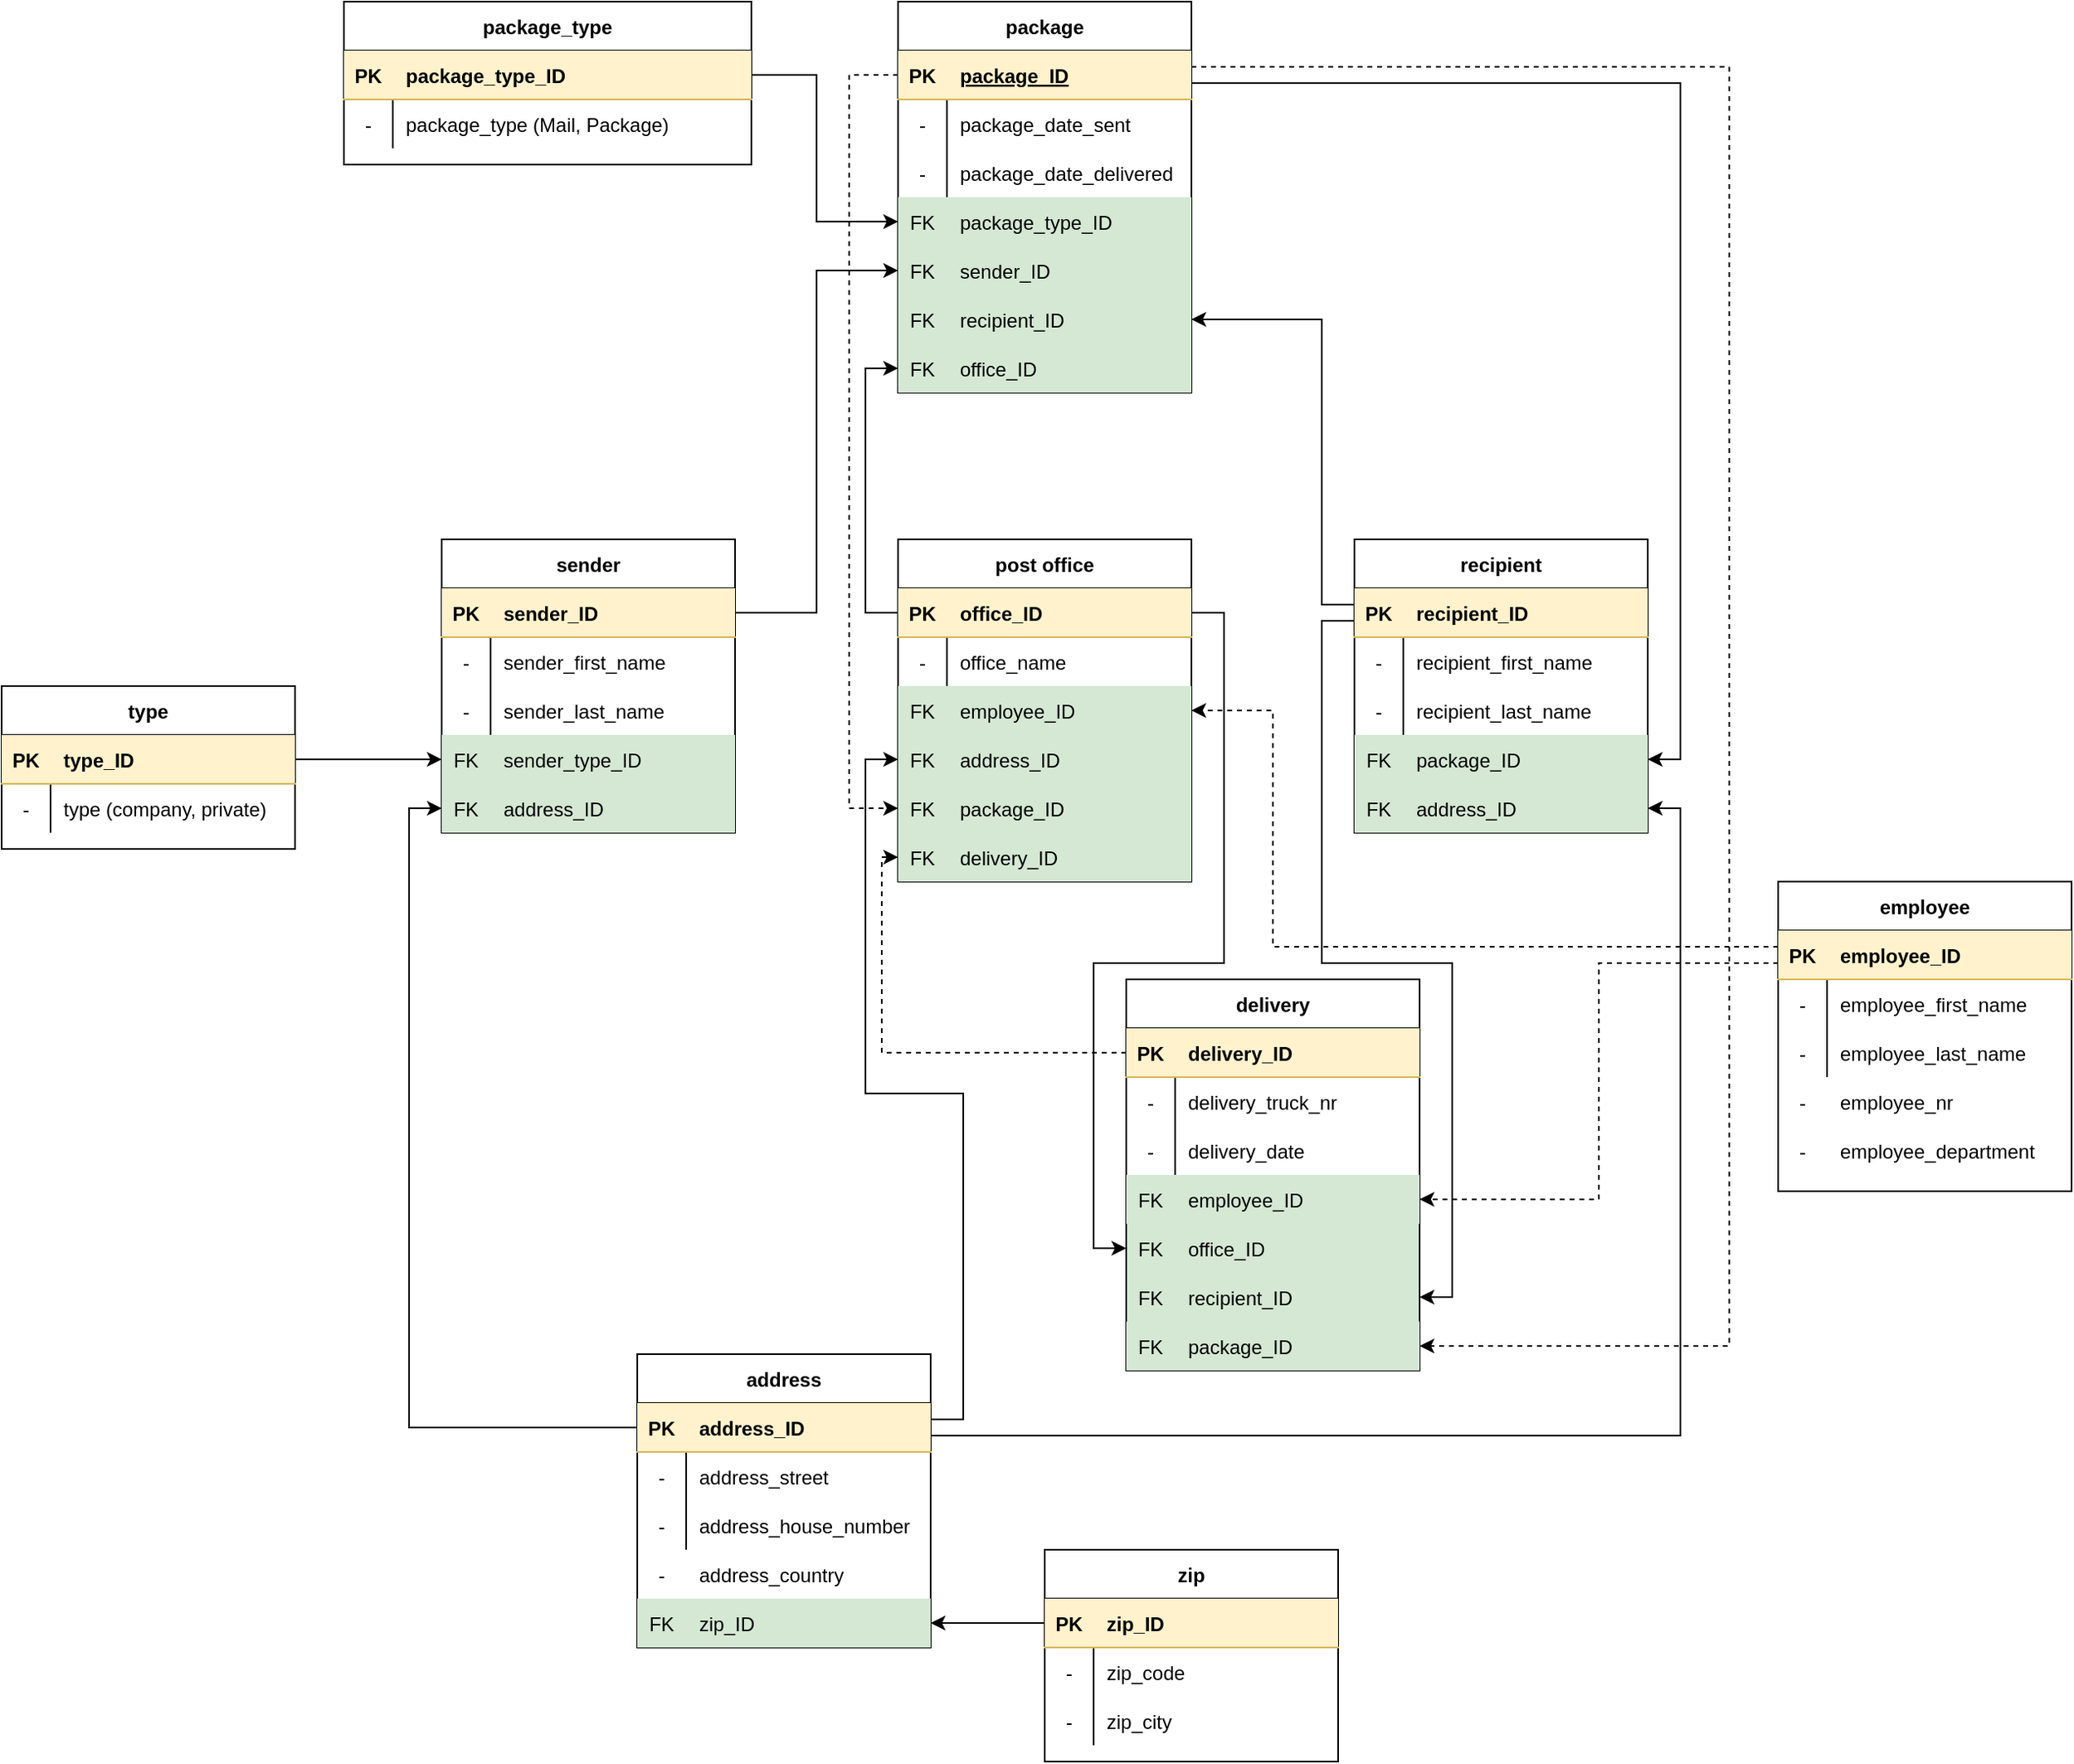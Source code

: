 <mxfile version="13.6.2" type="device"><diagram id="D8E9tbYIxHqklSmBtWdz" name="Page-1"><mxGraphModel dx="2210" dy="1602" grid="1" gridSize="10" guides="1" tooltips="1" connect="1" arrows="1" fold="1" page="0" pageScale="1" pageWidth="827" pageHeight="1169" math="0" shadow="0"><root><mxCell id="0"/><mxCell id="1" parent="0"/><mxCell id="un3aGeMIt9T4CEdNiVGv-1" value="sender" style="shape=table;startSize=30;container=1;collapsible=1;childLayout=tableLayout;fixedRows=1;rowLines=0;fontStyle=1;align=center;resizeLast=1;shadow=0;sketch=0;" parent="1" vertex="1"><mxGeometry x="80" y="160" width="180" height="180" as="geometry"/></mxCell><mxCell id="un3aGeMIt9T4CEdNiVGv-2" value="" style="shape=partialRectangle;collapsible=0;dropTarget=0;pointerEvents=0;fillColor=#fff2cc;top=0;left=0;bottom=1;right=0;points=[[0,0.5],[1,0.5]];portConstraint=eastwest;shadow=0;sketch=0;strokeColor=#d6b656;" parent="un3aGeMIt9T4CEdNiVGv-1" vertex="1"><mxGeometry y="30" width="180" height="30" as="geometry"/></mxCell><mxCell id="un3aGeMIt9T4CEdNiVGv-3" value="PK" style="shape=partialRectangle;connectable=0;fillColor=none;top=0;left=0;bottom=0;right=0;fontStyle=1;overflow=hidden;shadow=0;sketch=0;" parent="un3aGeMIt9T4CEdNiVGv-2" vertex="1"><mxGeometry width="30" height="30" as="geometry"/></mxCell><mxCell id="un3aGeMIt9T4CEdNiVGv-4" value="sender_ID" style="shape=partialRectangle;connectable=0;fillColor=none;top=0;left=0;bottom=0;right=0;align=left;spacingLeft=6;fontStyle=1;overflow=hidden;shadow=0;sketch=0;" parent="un3aGeMIt9T4CEdNiVGv-2" vertex="1"><mxGeometry x="30" width="150" height="30" as="geometry"/></mxCell><mxCell id="un3aGeMIt9T4CEdNiVGv-5" value="" style="shape=partialRectangle;collapsible=0;dropTarget=0;pointerEvents=0;fillColor=none;top=0;left=0;bottom=0;right=0;points=[[0,0.5],[1,0.5]];portConstraint=eastwest;shadow=0;sketch=0;" parent="un3aGeMIt9T4CEdNiVGv-1" vertex="1"><mxGeometry y="60" width="180" height="30" as="geometry"/></mxCell><mxCell id="un3aGeMIt9T4CEdNiVGv-6" value="-" style="shape=partialRectangle;connectable=0;fillColor=none;top=0;left=0;bottom=0;right=0;editable=1;overflow=hidden;shadow=0;sketch=0;" parent="un3aGeMIt9T4CEdNiVGv-5" vertex="1"><mxGeometry width="30" height="30" as="geometry"/></mxCell><mxCell id="un3aGeMIt9T4CEdNiVGv-7" value="sender_first_name" style="shape=partialRectangle;connectable=0;fillColor=none;top=0;left=0;bottom=0;right=0;align=left;spacingLeft=6;overflow=hidden;shadow=0;sketch=0;" parent="un3aGeMIt9T4CEdNiVGv-5" vertex="1"><mxGeometry x="30" width="150" height="30" as="geometry"/></mxCell><mxCell id="un3aGeMIt9T4CEdNiVGv-8" value="" style="shape=partialRectangle;collapsible=0;dropTarget=0;pointerEvents=0;fillColor=none;top=0;left=0;bottom=0;right=0;points=[[0,0.5],[1,0.5]];portConstraint=eastwest;shadow=0;sketch=0;" parent="un3aGeMIt9T4CEdNiVGv-1" vertex="1"><mxGeometry y="90" width="180" height="30" as="geometry"/></mxCell><mxCell id="un3aGeMIt9T4CEdNiVGv-9" value="-" style="shape=partialRectangle;connectable=0;fillColor=none;top=0;left=0;bottom=0;right=0;editable=1;overflow=hidden;shadow=0;sketch=0;" parent="un3aGeMIt9T4CEdNiVGv-8" vertex="1"><mxGeometry width="30" height="30" as="geometry"/></mxCell><mxCell id="un3aGeMIt9T4CEdNiVGv-10" value="sender_last_name" style="shape=partialRectangle;connectable=0;fillColor=none;top=0;left=0;bottom=0;right=0;align=left;spacingLeft=6;overflow=hidden;shadow=0;sketch=0;" parent="un3aGeMIt9T4CEdNiVGv-8" vertex="1"><mxGeometry x="30" width="150" height="30" as="geometry"/></mxCell><mxCell id="un3aGeMIt9T4CEdNiVGv-11" value="" style="shape=partialRectangle;collapsible=0;dropTarget=0;pointerEvents=0;fillColor=#d5e8d4;top=0;left=0;bottom=0;right=0;points=[[0,0.5],[1,0.5]];portConstraint=eastwest;shadow=0;sketch=0;strokeColor=#82b366;" parent="un3aGeMIt9T4CEdNiVGv-1" vertex="1"><mxGeometry y="120" width="180" height="30" as="geometry"/></mxCell><mxCell id="un3aGeMIt9T4CEdNiVGv-12" value="FK" style="shape=partialRectangle;connectable=0;fillColor=none;top=0;left=0;bottom=0;right=0;editable=1;overflow=hidden;shadow=0;sketch=0;" parent="un3aGeMIt9T4CEdNiVGv-11" vertex="1"><mxGeometry width="30" height="30" as="geometry"/></mxCell><mxCell id="un3aGeMIt9T4CEdNiVGv-13" value="sender_type_ID" style="shape=partialRectangle;connectable=0;fillColor=none;top=0;left=0;bottom=0;right=0;align=left;spacingLeft=6;overflow=hidden;shadow=0;sketch=0;" parent="un3aGeMIt9T4CEdNiVGv-11" vertex="1"><mxGeometry x="30" width="150" height="30" as="geometry"/></mxCell><mxCell id="un3aGeMIt9T4CEdNiVGv-14" value="" style="shape=partialRectangle;collapsible=0;dropTarget=0;pointerEvents=0;fillColor=#d5e8d4;top=0;left=0;bottom=0;right=0;points=[[0,0.5],[1,0.5]];portConstraint=eastwest;shadow=0;sketch=0;strokeColor=#82b366;" parent="1" vertex="1"><mxGeometry x="80" y="310" width="180" height="30" as="geometry"/></mxCell><mxCell id="un3aGeMIt9T4CEdNiVGv-15" value="FK" style="shape=partialRectangle;connectable=0;fillColor=none;top=0;left=0;bottom=0;right=0;editable=1;overflow=hidden;shadow=0;sketch=0;" parent="un3aGeMIt9T4CEdNiVGv-14" vertex="1"><mxGeometry width="30" height="30" as="geometry"/></mxCell><mxCell id="un3aGeMIt9T4CEdNiVGv-16" value="address_ID" style="shape=partialRectangle;connectable=0;fillColor=none;top=0;left=0;bottom=0;right=0;align=left;spacingLeft=6;overflow=hidden;shadow=0;sketch=0;" parent="un3aGeMIt9T4CEdNiVGv-14" vertex="1"><mxGeometry x="30" width="150" height="30" as="geometry"/></mxCell><mxCell id="un3aGeMIt9T4CEdNiVGv-46" value="" style="shape=partialRectangle;collapsible=0;dropTarget=0;pointerEvents=0;fillColor=none;top=0;left=0;bottom=0;right=0;points=[[0,0.5],[1,0.5]];portConstraint=eastwest;" parent="1" vertex="1"><mxGeometry x="200" y="780" width="180" height="30" as="geometry"/></mxCell><mxCell id="un3aGeMIt9T4CEdNiVGv-47" value="-" style="shape=partialRectangle;connectable=0;fillColor=none;top=0;left=0;bottom=0;right=0;editable=1;overflow=hidden;" parent="un3aGeMIt9T4CEdNiVGv-46" vertex="1"><mxGeometry width="30" height="30" as="geometry"/></mxCell><mxCell id="un3aGeMIt9T4CEdNiVGv-48" value="address_country" style="shape=partialRectangle;connectable=0;fillColor=none;top=0;left=0;bottom=0;right=0;align=left;spacingLeft=6;overflow=hidden;" parent="un3aGeMIt9T4CEdNiVGv-46" vertex="1"><mxGeometry x="30" width="150" height="30" as="geometry"/></mxCell><mxCell id="afrMxlN3lQyawGKXR3lH-1" value="post office" style="shape=table;startSize=30;container=1;collapsible=1;childLayout=tableLayout;fixedRows=1;rowLines=0;fontStyle=1;align=center;resizeLast=1;" parent="1" vertex="1"><mxGeometry x="360" y="160" width="180" height="210" as="geometry"/></mxCell><mxCell id="afrMxlN3lQyawGKXR3lH-2" value="" style="shape=partialRectangle;collapsible=0;dropTarget=0;pointerEvents=0;fillColor=#fff2cc;top=0;left=0;bottom=1;right=0;points=[[0,0.5],[1,0.5]];portConstraint=eastwest;strokeColor=#d6b656;" parent="afrMxlN3lQyawGKXR3lH-1" vertex="1"><mxGeometry y="30" width="180" height="30" as="geometry"/></mxCell><mxCell id="afrMxlN3lQyawGKXR3lH-3" value="PK" style="shape=partialRectangle;connectable=0;fillColor=none;top=0;left=0;bottom=0;right=0;fontStyle=1;overflow=hidden;" parent="afrMxlN3lQyawGKXR3lH-2" vertex="1"><mxGeometry width="30" height="30" as="geometry"/></mxCell><mxCell id="afrMxlN3lQyawGKXR3lH-4" value="office_ID" style="shape=partialRectangle;connectable=0;fillColor=none;top=0;left=0;bottom=0;right=0;align=left;spacingLeft=6;fontStyle=1;overflow=hidden;" parent="afrMxlN3lQyawGKXR3lH-2" vertex="1"><mxGeometry x="30" width="150" height="30" as="geometry"/></mxCell><mxCell id="afrMxlN3lQyawGKXR3lH-5" value="" style="shape=partialRectangle;collapsible=0;dropTarget=0;pointerEvents=0;fillColor=none;top=0;left=0;bottom=0;right=0;points=[[0,0.5],[1,0.5]];portConstraint=eastwest;" parent="afrMxlN3lQyawGKXR3lH-1" vertex="1"><mxGeometry y="60" width="180" height="30" as="geometry"/></mxCell><mxCell id="afrMxlN3lQyawGKXR3lH-6" value="-" style="shape=partialRectangle;connectable=0;fillColor=none;top=0;left=0;bottom=0;right=0;editable=1;overflow=hidden;" parent="afrMxlN3lQyawGKXR3lH-5" vertex="1"><mxGeometry width="30" height="30" as="geometry"/></mxCell><mxCell id="afrMxlN3lQyawGKXR3lH-7" value="office_name" style="shape=partialRectangle;connectable=0;fillColor=none;top=0;left=0;bottom=0;right=0;align=left;spacingLeft=6;overflow=hidden;" parent="afrMxlN3lQyawGKXR3lH-5" vertex="1"><mxGeometry x="30" width="150" height="30" as="geometry"/></mxCell><mxCell id="afrMxlN3lQyawGKXR3lH-8" value="" style="shape=partialRectangle;collapsible=0;dropTarget=0;pointerEvents=0;fillColor=#d5e8d4;top=0;left=0;bottom=0;right=0;points=[[0,0.5],[1,0.5]];portConstraint=eastwest;strokeColor=#82b366;" parent="afrMxlN3lQyawGKXR3lH-1" vertex="1"><mxGeometry y="90" width="180" height="30" as="geometry"/></mxCell><mxCell id="afrMxlN3lQyawGKXR3lH-9" value="FK" style="shape=partialRectangle;connectable=0;fillColor=none;top=0;left=0;bottom=0;right=0;editable=1;overflow=hidden;" parent="afrMxlN3lQyawGKXR3lH-8" vertex="1"><mxGeometry width="30" height="30" as="geometry"/></mxCell><mxCell id="afrMxlN3lQyawGKXR3lH-10" value="employee_ID" style="shape=partialRectangle;connectable=0;fillColor=none;top=0;left=0;bottom=0;right=0;align=left;spacingLeft=6;overflow=hidden;" parent="afrMxlN3lQyawGKXR3lH-8" vertex="1"><mxGeometry x="30" width="150" height="30" as="geometry"/></mxCell><mxCell id="afrMxlN3lQyawGKXR3lH-11" value="" style="shape=partialRectangle;collapsible=0;dropTarget=0;pointerEvents=0;fillColor=#d5e8d4;top=0;left=0;bottom=0;right=0;points=[[0,0.5],[1,0.5]];portConstraint=eastwest;strokeColor=#82b366;" parent="afrMxlN3lQyawGKXR3lH-1" vertex="1"><mxGeometry y="120" width="180" height="30" as="geometry"/></mxCell><mxCell id="afrMxlN3lQyawGKXR3lH-12" value="FK" style="shape=partialRectangle;connectable=0;fillColor=none;top=0;left=0;bottom=0;right=0;editable=1;overflow=hidden;" parent="afrMxlN3lQyawGKXR3lH-11" vertex="1"><mxGeometry width="30" height="30" as="geometry"/></mxCell><mxCell id="afrMxlN3lQyawGKXR3lH-13" value="address_ID" style="shape=partialRectangle;connectable=0;fillColor=none;top=0;left=0;bottom=0;right=0;align=left;spacingLeft=6;overflow=hidden;" parent="afrMxlN3lQyawGKXR3lH-11" vertex="1"><mxGeometry x="30" width="150" height="30" as="geometry"/></mxCell><mxCell id="un3aGeMIt9T4CEdNiVGv-17" value="recipient" style="shape=table;startSize=30;container=1;collapsible=1;childLayout=tableLayout;fixedRows=1;rowLines=0;fontStyle=1;align=center;resizeLast=1;rounded=0;sketch=0;" parent="1" vertex="1"><mxGeometry x="640" y="160" width="180" height="180" as="geometry"/></mxCell><mxCell id="un3aGeMIt9T4CEdNiVGv-18" value="" style="shape=partialRectangle;collapsible=0;dropTarget=0;pointerEvents=0;fillColor=#fff2cc;top=0;left=0;bottom=1;right=0;points=[[0,0.5],[1,0.5]];portConstraint=eastwest;strokeColor=#d6b656;" parent="un3aGeMIt9T4CEdNiVGv-17" vertex="1"><mxGeometry y="30" width="180" height="30" as="geometry"/></mxCell><mxCell id="un3aGeMIt9T4CEdNiVGv-19" value="PK" style="shape=partialRectangle;connectable=0;fillColor=none;top=0;left=0;bottom=0;right=0;fontStyle=1;overflow=hidden;" parent="un3aGeMIt9T4CEdNiVGv-18" vertex="1"><mxGeometry width="30" height="30" as="geometry"/></mxCell><mxCell id="un3aGeMIt9T4CEdNiVGv-20" value="recipient_ID" style="shape=partialRectangle;connectable=0;fillColor=none;top=0;left=0;bottom=0;right=0;align=left;spacingLeft=6;fontStyle=1;overflow=hidden;" parent="un3aGeMIt9T4CEdNiVGv-18" vertex="1"><mxGeometry x="30" width="150" height="30" as="geometry"/></mxCell><mxCell id="un3aGeMIt9T4CEdNiVGv-21" value="" style="shape=partialRectangle;collapsible=0;dropTarget=0;pointerEvents=0;fillColor=none;top=0;left=0;bottom=0;right=0;points=[[0,0.5],[1,0.5]];portConstraint=eastwest;" parent="un3aGeMIt9T4CEdNiVGv-17" vertex="1"><mxGeometry y="60" width="180" height="30" as="geometry"/></mxCell><mxCell id="un3aGeMIt9T4CEdNiVGv-22" value="-" style="shape=partialRectangle;connectable=0;fillColor=none;top=0;left=0;bottom=0;right=0;editable=1;overflow=hidden;" parent="un3aGeMIt9T4CEdNiVGv-21" vertex="1"><mxGeometry width="30" height="30" as="geometry"/></mxCell><mxCell id="un3aGeMIt9T4CEdNiVGv-23" value="recipient_first_name" style="shape=partialRectangle;connectable=0;fillColor=none;top=0;left=0;bottom=0;right=0;align=left;spacingLeft=6;overflow=hidden;" parent="un3aGeMIt9T4CEdNiVGv-21" vertex="1"><mxGeometry x="30" width="150" height="30" as="geometry"/></mxCell><mxCell id="un3aGeMIt9T4CEdNiVGv-24" value="" style="shape=partialRectangle;collapsible=0;dropTarget=0;pointerEvents=0;fillColor=none;top=0;left=0;bottom=0;right=0;points=[[0,0.5],[1,0.5]];portConstraint=eastwest;" parent="un3aGeMIt9T4CEdNiVGv-17" vertex="1"><mxGeometry y="90" width="180" height="30" as="geometry"/></mxCell><mxCell id="un3aGeMIt9T4CEdNiVGv-25" value="-" style="shape=partialRectangle;connectable=0;fillColor=none;top=0;left=0;bottom=0;right=0;editable=1;overflow=hidden;" parent="un3aGeMIt9T4CEdNiVGv-24" vertex="1"><mxGeometry width="30" height="30" as="geometry"/></mxCell><mxCell id="un3aGeMIt9T4CEdNiVGv-26" value="recipient_last_name" style="shape=partialRectangle;connectable=0;fillColor=none;top=0;left=0;bottom=0;right=0;align=left;spacingLeft=6;overflow=hidden;" parent="un3aGeMIt9T4CEdNiVGv-24" vertex="1"><mxGeometry x="30" width="150" height="30" as="geometry"/></mxCell><mxCell id="un3aGeMIt9T4CEdNiVGv-27" value="" style="shape=partialRectangle;collapsible=0;dropTarget=0;pointerEvents=0;fillColor=#d5e8d4;top=0;left=0;bottom=0;right=0;points=[[0,0.5],[1,0.5]];portConstraint=eastwest;strokeColor=#82b366;" parent="un3aGeMIt9T4CEdNiVGv-17" vertex="1"><mxGeometry y="120" width="180" height="30" as="geometry"/></mxCell><mxCell id="un3aGeMIt9T4CEdNiVGv-28" value="FK" style="shape=partialRectangle;connectable=0;fillColor=none;top=0;left=0;bottom=0;right=0;editable=1;overflow=hidden;" parent="un3aGeMIt9T4CEdNiVGv-27" vertex="1"><mxGeometry width="30" height="30" as="geometry"/></mxCell><mxCell id="un3aGeMIt9T4CEdNiVGv-29" value="package_ID" style="shape=partialRectangle;connectable=0;fillColor=none;top=0;left=0;bottom=0;right=0;align=left;spacingLeft=6;overflow=hidden;" parent="un3aGeMIt9T4CEdNiVGv-27" vertex="1"><mxGeometry x="30" width="150" height="30" as="geometry"/></mxCell><mxCell id="afrMxlN3lQyawGKXR3lH-14" style="edgeStyle=orthogonalEdgeStyle;rounded=0;orthogonalLoop=1;jettySize=auto;html=1;entryX=0;entryY=0.5;entryDx=0;entryDy=0;endArrow=classic;endFill=1;" parent="1" source="un3aGeMIt9T4CEdNiVGv-31" target="un3aGeMIt9T4CEdNiVGv-14" edge="1"><mxGeometry relative="1" as="geometry"/></mxCell><mxCell id="afrMxlN3lQyawGKXR3lH-15" style="edgeStyle=orthogonalEdgeStyle;rounded=0;orthogonalLoop=1;jettySize=auto;html=1;endArrow=classic;endFill=1;entryX=1;entryY=0.5;entryDx=0;entryDy=0;" parent="1" source="un3aGeMIt9T4CEdNiVGv-31" target="afrMxlN3lQyawGKXR3lH-107" edge="1"><mxGeometry relative="1" as="geometry"><mxPoint x="880" y="320" as="targetPoint"/><Array as="points"><mxPoint x="840" y="710"/><mxPoint x="840" y="325"/></Array></mxGeometry></mxCell><mxCell id="un3aGeMIt9T4CEdNiVGv-30" value="address" style="shape=table;startSize=30;container=1;collapsible=1;childLayout=tableLayout;fixedRows=1;rowLines=0;fontStyle=1;align=center;resizeLast=1;rounded=0;sketch=0;" parent="1" vertex="1"><mxGeometry x="200" y="660" width="180" height="180" as="geometry"/></mxCell><mxCell id="un3aGeMIt9T4CEdNiVGv-31" value="" style="shape=partialRectangle;collapsible=0;dropTarget=0;pointerEvents=0;fillColor=#fff2cc;top=0;left=0;bottom=1;right=0;points=[[0,0.5],[1,0.5]];portConstraint=eastwest;strokeColor=#d6b656;" parent="un3aGeMIt9T4CEdNiVGv-30" vertex="1"><mxGeometry y="30" width="180" height="30" as="geometry"/></mxCell><mxCell id="un3aGeMIt9T4CEdNiVGv-32" value="PK" style="shape=partialRectangle;connectable=0;fillColor=none;top=0;left=0;bottom=0;right=0;fontStyle=1;overflow=hidden;" parent="un3aGeMIt9T4CEdNiVGv-31" vertex="1"><mxGeometry width="30" height="30" as="geometry"/></mxCell><mxCell id="un3aGeMIt9T4CEdNiVGv-33" value="address_ID" style="shape=partialRectangle;connectable=0;fillColor=none;top=0;left=0;bottom=0;right=0;align=left;spacingLeft=6;fontStyle=1;overflow=hidden;" parent="un3aGeMIt9T4CEdNiVGv-31" vertex="1"><mxGeometry x="30" width="150" height="30" as="geometry"/></mxCell><mxCell id="un3aGeMIt9T4CEdNiVGv-34" value="" style="shape=partialRectangle;collapsible=0;dropTarget=0;pointerEvents=0;fillColor=none;top=0;left=0;bottom=0;right=0;points=[[0,0.5],[1,0.5]];portConstraint=eastwest;" parent="un3aGeMIt9T4CEdNiVGv-30" vertex="1"><mxGeometry y="60" width="180" height="30" as="geometry"/></mxCell><mxCell id="un3aGeMIt9T4CEdNiVGv-35" value="-" style="shape=partialRectangle;connectable=0;fillColor=none;top=0;left=0;bottom=0;right=0;editable=1;overflow=hidden;" parent="un3aGeMIt9T4CEdNiVGv-34" vertex="1"><mxGeometry width="30" height="30" as="geometry"/></mxCell><mxCell id="un3aGeMIt9T4CEdNiVGv-36" value="address_street" style="shape=partialRectangle;connectable=0;fillColor=none;top=0;left=0;bottom=0;right=0;align=left;spacingLeft=6;overflow=hidden;" parent="un3aGeMIt9T4CEdNiVGv-34" vertex="1"><mxGeometry x="30" width="150" height="30" as="geometry"/></mxCell><mxCell id="un3aGeMIt9T4CEdNiVGv-37" value="" style="shape=partialRectangle;collapsible=0;dropTarget=0;pointerEvents=0;fillColor=none;top=0;left=0;bottom=0;right=0;points=[[0,0.5],[1,0.5]];portConstraint=eastwest;" parent="un3aGeMIt9T4CEdNiVGv-30" vertex="1"><mxGeometry y="90" width="180" height="30" as="geometry"/></mxCell><mxCell id="un3aGeMIt9T4CEdNiVGv-38" value="-" style="shape=partialRectangle;connectable=0;fillColor=none;top=0;left=0;bottom=0;right=0;editable=1;overflow=hidden;" parent="un3aGeMIt9T4CEdNiVGv-37" vertex="1"><mxGeometry width="30" height="30" as="geometry"/></mxCell><mxCell id="un3aGeMIt9T4CEdNiVGv-39" value="address_house_number" style="shape=partialRectangle;connectable=0;fillColor=none;top=0;left=0;bottom=0;right=0;align=left;spacingLeft=6;overflow=hidden;" parent="un3aGeMIt9T4CEdNiVGv-37" vertex="1"><mxGeometry x="30" width="150" height="30" as="geometry"/></mxCell><mxCell id="afrMxlN3lQyawGKXR3lH-39" style="edgeStyle=orthogonalEdgeStyle;rounded=0;orthogonalLoop=1;jettySize=auto;html=1;endArrow=none;endFill=0;startArrow=classic;startFill=1;" parent="1" source="afrMxlN3lQyawGKXR3lH-29" edge="1"><mxGeometry relative="1" as="geometry"><mxPoint x="480" y="490" as="targetPoint"/></mxGeometry></mxCell><mxCell id="afrMxlN3lQyawGKXR3lH-29" value="" style="shape=partialRectangle;collapsible=0;dropTarget=0;pointerEvents=0;fillColor=#d5e8d4;top=0;left=0;bottom=0;right=0;points=[[0,0.5],[1,0.5]];portConstraint=eastwest;strokeColor=#82b366;" parent="1" vertex="1"><mxGeometry x="500" y="580" width="180" height="30" as="geometry"/></mxCell><mxCell id="afrMxlN3lQyawGKXR3lH-30" value="FK" style="shape=partialRectangle;connectable=0;fillColor=none;top=0;left=0;bottom=0;right=0;editable=1;overflow=hidden;" parent="afrMxlN3lQyawGKXR3lH-29" vertex="1"><mxGeometry width="30" height="30" as="geometry"/></mxCell><mxCell id="afrMxlN3lQyawGKXR3lH-31" value="office_ID" style="shape=partialRectangle;connectable=0;fillColor=none;top=0;left=0;bottom=0;right=0;align=left;spacingLeft=6;overflow=hidden;" parent="afrMxlN3lQyawGKXR3lH-29" vertex="1"><mxGeometry x="30" width="150" height="30" as="geometry"/></mxCell><mxCell id="afrMxlN3lQyawGKXR3lH-32" value="" style="shape=partialRectangle;collapsible=0;dropTarget=0;pointerEvents=0;fillColor=#d5e8d4;top=0;left=0;bottom=0;right=0;points=[[0,0.5],[1,0.5]];portConstraint=eastwest;strokeColor=#82b366;" parent="1" vertex="1"><mxGeometry x="500" y="610" width="180" height="30" as="geometry"/></mxCell><mxCell id="afrMxlN3lQyawGKXR3lH-33" value="FK" style="shape=partialRectangle;connectable=0;fillColor=none;top=0;left=0;bottom=0;right=0;editable=1;overflow=hidden;" parent="afrMxlN3lQyawGKXR3lH-32" vertex="1"><mxGeometry width="30" height="30" as="geometry"/></mxCell><mxCell id="afrMxlN3lQyawGKXR3lH-34" value="recipient_ID" style="shape=partialRectangle;connectable=0;fillColor=none;top=0;left=0;bottom=0;right=0;align=left;spacingLeft=6;overflow=hidden;" parent="afrMxlN3lQyawGKXR3lH-32" vertex="1"><mxGeometry x="30" width="150" height="30" as="geometry"/></mxCell><mxCell id="afrMxlN3lQyawGKXR3lH-38" style="edgeStyle=orthogonalEdgeStyle;rounded=0;orthogonalLoop=1;jettySize=auto;html=1;endArrow=none;endFill=0;" parent="1" source="afrMxlN3lQyawGKXR3lH-2" edge="1"><mxGeometry relative="1" as="geometry"><mxPoint x="480" y="500" as="targetPoint"/><Array as="points"><mxPoint x="560" y="205"/><mxPoint x="560" y="420"/><mxPoint x="480" y="420"/></Array></mxGeometry></mxCell><mxCell id="afrMxlN3lQyawGKXR3lH-40" style="edgeStyle=orthogonalEdgeStyle;rounded=0;orthogonalLoop=1;jettySize=auto;html=1;endArrow=classic;endFill=1;" parent="1" source="un3aGeMIt9T4CEdNiVGv-18" target="afrMxlN3lQyawGKXR3lH-32" edge="1"><mxGeometry relative="1" as="geometry"><Array as="points"><mxPoint x="620" y="210"/><mxPoint x="620" y="420"/><mxPoint x="700" y="420"/><mxPoint x="700" y="625"/></Array></mxGeometry></mxCell><mxCell id="afrMxlN3lQyawGKXR3lH-41" value="" style="shape=partialRectangle;collapsible=0;dropTarget=0;pointerEvents=0;fillColor=#d5e8d4;top=0;left=0;bottom=0;right=0;points=[[0,0.5],[1,0.5]];portConstraint=eastwest;strokeColor=#82b366;" parent="1" vertex="1"><mxGeometry x="360" y="310" width="180" height="30" as="geometry"/></mxCell><mxCell id="afrMxlN3lQyawGKXR3lH-42" value="FK" style="shape=partialRectangle;connectable=0;fillColor=none;top=0;left=0;bottom=0;right=0;editable=1;overflow=hidden;" parent="afrMxlN3lQyawGKXR3lH-41" vertex="1"><mxGeometry width="30" height="30" as="geometry"/></mxCell><mxCell id="afrMxlN3lQyawGKXR3lH-43" value="package_ID" style="shape=partialRectangle;connectable=0;fillColor=none;top=0;left=0;bottom=0;right=0;align=left;spacingLeft=6;overflow=hidden;" parent="afrMxlN3lQyawGKXR3lH-41" vertex="1"><mxGeometry x="30" width="150" height="30" as="geometry"/></mxCell><mxCell id="afrMxlN3lQyawGKXR3lH-16" value="delivery" style="shape=table;startSize=30;container=1;collapsible=1;childLayout=tableLayout;fixedRows=1;rowLines=0;fontStyle=1;align=center;resizeLast=1;" parent="1" vertex="1"><mxGeometry x="500" y="430" width="180" height="240" as="geometry"/></mxCell><mxCell id="afrMxlN3lQyawGKXR3lH-17" value="" style="shape=partialRectangle;collapsible=0;dropTarget=0;pointerEvents=0;fillColor=#fff2cc;top=0;left=0;bottom=1;right=0;points=[[0,0.5],[1,0.5]];portConstraint=eastwest;strokeColor=#d6b656;" parent="afrMxlN3lQyawGKXR3lH-16" vertex="1"><mxGeometry y="30" width="180" height="30" as="geometry"/></mxCell><mxCell id="afrMxlN3lQyawGKXR3lH-18" value="PK" style="shape=partialRectangle;connectable=0;fillColor=none;top=0;left=0;bottom=0;right=0;fontStyle=1;overflow=hidden;" parent="afrMxlN3lQyawGKXR3lH-17" vertex="1"><mxGeometry width="30" height="30" as="geometry"/></mxCell><mxCell id="afrMxlN3lQyawGKXR3lH-19" value="delivery_ID" style="shape=partialRectangle;connectable=0;fillColor=none;top=0;left=0;bottom=0;right=0;align=left;spacingLeft=6;fontStyle=1;overflow=hidden;" parent="afrMxlN3lQyawGKXR3lH-17" vertex="1"><mxGeometry x="30" width="150" height="30" as="geometry"/></mxCell><mxCell id="afrMxlN3lQyawGKXR3lH-20" value="" style="shape=partialRectangle;collapsible=0;dropTarget=0;pointerEvents=0;fillColor=none;top=0;left=0;bottom=0;right=0;points=[[0,0.5],[1,0.5]];portConstraint=eastwest;" parent="afrMxlN3lQyawGKXR3lH-16" vertex="1"><mxGeometry y="60" width="180" height="30" as="geometry"/></mxCell><mxCell id="afrMxlN3lQyawGKXR3lH-21" value="-" style="shape=partialRectangle;connectable=0;fillColor=none;top=0;left=0;bottom=0;right=0;editable=1;overflow=hidden;" parent="afrMxlN3lQyawGKXR3lH-20" vertex="1"><mxGeometry width="30" height="30" as="geometry"/></mxCell><mxCell id="afrMxlN3lQyawGKXR3lH-22" value="delivery_truck_nr" style="shape=partialRectangle;connectable=0;fillColor=none;top=0;left=0;bottom=0;right=0;align=left;spacingLeft=6;overflow=hidden;" parent="afrMxlN3lQyawGKXR3lH-20" vertex="1"><mxGeometry x="30" width="150" height="30" as="geometry"/></mxCell><mxCell id="afrMxlN3lQyawGKXR3lH-26" value="" style="shape=partialRectangle;collapsible=0;dropTarget=0;pointerEvents=0;fillColor=none;top=0;left=0;bottom=0;right=0;points=[[0,0.5],[1,0.5]];portConstraint=eastwest;" parent="afrMxlN3lQyawGKXR3lH-16" vertex="1"><mxGeometry y="90" width="180" height="30" as="geometry"/></mxCell><mxCell id="afrMxlN3lQyawGKXR3lH-27" value="-" style="shape=partialRectangle;connectable=0;fillColor=none;top=0;left=0;bottom=0;right=0;editable=1;overflow=hidden;" parent="afrMxlN3lQyawGKXR3lH-26" vertex="1"><mxGeometry width="30" height="30" as="geometry"/></mxCell><mxCell id="afrMxlN3lQyawGKXR3lH-28" value="delivery_date" style="shape=partialRectangle;connectable=0;fillColor=none;top=0;left=0;bottom=0;right=0;align=left;spacingLeft=6;overflow=hidden;" parent="afrMxlN3lQyawGKXR3lH-26" vertex="1"><mxGeometry x="30" width="150" height="30" as="geometry"/></mxCell><mxCell id="afrMxlN3lQyawGKXR3lH-23" value="" style="shape=partialRectangle;collapsible=0;dropTarget=0;pointerEvents=0;fillColor=#d5e8d4;top=0;left=0;bottom=0;right=0;points=[[0,0.5],[1,0.5]];portConstraint=eastwest;strokeColor=#82b366;" parent="afrMxlN3lQyawGKXR3lH-16" vertex="1"><mxGeometry y="120" width="180" height="30" as="geometry"/></mxCell><mxCell id="afrMxlN3lQyawGKXR3lH-24" value="FK" style="shape=partialRectangle;connectable=0;fillColor=none;top=0;left=0;bottom=0;right=0;editable=1;overflow=hidden;" parent="afrMxlN3lQyawGKXR3lH-23" vertex="1"><mxGeometry width="30" height="30" as="geometry"/></mxCell><mxCell id="afrMxlN3lQyawGKXR3lH-25" value="employee_ID" style="shape=partialRectangle;connectable=0;fillColor=none;top=0;left=0;bottom=0;right=0;align=left;spacingLeft=6;overflow=hidden;" parent="afrMxlN3lQyawGKXR3lH-23" vertex="1"><mxGeometry x="30" width="150" height="30" as="geometry"/></mxCell><mxCell id="afrMxlN3lQyawGKXR3lH-44" value="type" style="shape=table;startSize=30;container=1;collapsible=1;childLayout=tableLayout;fixedRows=1;rowLines=0;fontStyle=1;align=center;resizeLast=1;" parent="1" vertex="1"><mxGeometry x="-190" y="250" width="180" height="100" as="geometry"/></mxCell><mxCell id="afrMxlN3lQyawGKXR3lH-45" value="" style="shape=partialRectangle;collapsible=0;dropTarget=0;pointerEvents=0;fillColor=#fff2cc;top=0;left=0;bottom=1;right=0;points=[[0,0.5],[1,0.5]];portConstraint=eastwest;strokeColor=#d6b656;" parent="afrMxlN3lQyawGKXR3lH-44" vertex="1"><mxGeometry y="30" width="180" height="30" as="geometry"/></mxCell><mxCell id="afrMxlN3lQyawGKXR3lH-46" value="PK" style="shape=partialRectangle;connectable=0;fillColor=none;top=0;left=0;bottom=0;right=0;fontStyle=1;overflow=hidden;" parent="afrMxlN3lQyawGKXR3lH-45" vertex="1"><mxGeometry width="30" height="30" as="geometry"/></mxCell><mxCell id="afrMxlN3lQyawGKXR3lH-47" value="type_ID" style="shape=partialRectangle;connectable=0;fillColor=none;top=0;left=0;bottom=0;right=0;align=left;spacingLeft=6;fontStyle=1;overflow=hidden;" parent="afrMxlN3lQyawGKXR3lH-45" vertex="1"><mxGeometry x="30" width="150" height="30" as="geometry"/></mxCell><mxCell id="afrMxlN3lQyawGKXR3lH-48" value="" style="shape=partialRectangle;collapsible=0;dropTarget=0;pointerEvents=0;fillColor=none;top=0;left=0;bottom=0;right=0;points=[[0,0.5],[1,0.5]];portConstraint=eastwest;" parent="afrMxlN3lQyawGKXR3lH-44" vertex="1"><mxGeometry y="60" width="180" height="30" as="geometry"/></mxCell><mxCell id="afrMxlN3lQyawGKXR3lH-49" value="-" style="shape=partialRectangle;connectable=0;fillColor=none;top=0;left=0;bottom=0;right=0;editable=1;overflow=hidden;" parent="afrMxlN3lQyawGKXR3lH-48" vertex="1"><mxGeometry width="30" height="30" as="geometry"/></mxCell><mxCell id="afrMxlN3lQyawGKXR3lH-50" value="type (company, private)" style="shape=partialRectangle;connectable=0;fillColor=none;top=0;left=0;bottom=0;right=0;align=left;spacingLeft=6;overflow=hidden;" parent="afrMxlN3lQyawGKXR3lH-48" vertex="1"><mxGeometry x="30" width="150" height="30" as="geometry"/></mxCell><mxCell id="afrMxlN3lQyawGKXR3lH-57" style="edgeStyle=orthogonalEdgeStyle;rounded=0;orthogonalLoop=1;jettySize=auto;html=1;entryX=0;entryY=0.5;entryDx=0;entryDy=0;endArrow=classic;endFill=1;" parent="1" source="afrMxlN3lQyawGKXR3lH-45" target="un3aGeMIt9T4CEdNiVGv-11" edge="1"><mxGeometry relative="1" as="geometry"/></mxCell><mxCell id="afrMxlN3lQyawGKXR3lH-58" value="package" style="shape=table;startSize=30;container=1;collapsible=1;childLayout=tableLayout;fixedRows=1;rowLines=0;fontStyle=1;align=center;resizeLast=1;" parent="1" vertex="1"><mxGeometry x="360" y="-170" width="180" height="240" as="geometry"/></mxCell><mxCell id="afrMxlN3lQyawGKXR3lH-59" value="" style="shape=partialRectangle;collapsible=0;dropTarget=0;pointerEvents=0;fillColor=#fff2cc;top=0;left=0;bottom=1;right=0;points=[[0,0.5],[1,0.5]];portConstraint=eastwest;strokeColor=#d6b656;" parent="afrMxlN3lQyawGKXR3lH-58" vertex="1"><mxGeometry y="30" width="180" height="30" as="geometry"/></mxCell><mxCell id="afrMxlN3lQyawGKXR3lH-60" value="PK" style="shape=partialRectangle;connectable=0;fillColor=none;top=0;left=0;bottom=0;right=0;fontStyle=1;overflow=hidden;" parent="afrMxlN3lQyawGKXR3lH-59" vertex="1"><mxGeometry width="30" height="30" as="geometry"/></mxCell><mxCell id="afrMxlN3lQyawGKXR3lH-61" value="package_ID" style="shape=partialRectangle;connectable=0;fillColor=none;top=0;left=0;bottom=0;right=0;align=left;spacingLeft=6;fontStyle=5;overflow=hidden;" parent="afrMxlN3lQyawGKXR3lH-59" vertex="1"><mxGeometry x="30" width="150" height="30" as="geometry"/></mxCell><mxCell id="afrMxlN3lQyawGKXR3lH-62" value="" style="shape=partialRectangle;collapsible=0;dropTarget=0;pointerEvents=0;fillColor=none;top=0;left=0;bottom=0;right=0;points=[[0,0.5],[1,0.5]];portConstraint=eastwest;" parent="afrMxlN3lQyawGKXR3lH-58" vertex="1"><mxGeometry y="60" width="180" height="30" as="geometry"/></mxCell><mxCell id="afrMxlN3lQyawGKXR3lH-63" value="-" style="shape=partialRectangle;connectable=0;fillColor=none;top=0;left=0;bottom=0;right=0;editable=1;overflow=hidden;" parent="afrMxlN3lQyawGKXR3lH-62" vertex="1"><mxGeometry width="30" height="30" as="geometry"/></mxCell><mxCell id="afrMxlN3lQyawGKXR3lH-64" value="package_date_sent" style="shape=partialRectangle;connectable=0;fillColor=none;top=0;left=0;bottom=0;right=0;align=left;spacingLeft=6;overflow=hidden;" parent="afrMxlN3lQyawGKXR3lH-62" vertex="1"><mxGeometry x="30" width="150" height="30" as="geometry"/></mxCell><mxCell id="afrMxlN3lQyawGKXR3lH-65" value="" style="shape=partialRectangle;collapsible=0;dropTarget=0;pointerEvents=0;fillColor=none;top=0;left=0;bottom=0;right=0;points=[[0,0.5],[1,0.5]];portConstraint=eastwest;" parent="afrMxlN3lQyawGKXR3lH-58" vertex="1"><mxGeometry y="90" width="180" height="30" as="geometry"/></mxCell><mxCell id="afrMxlN3lQyawGKXR3lH-66" value="-" style="shape=partialRectangle;connectable=0;fillColor=none;top=0;left=0;bottom=0;right=0;editable=1;overflow=hidden;" parent="afrMxlN3lQyawGKXR3lH-65" vertex="1"><mxGeometry width="30" height="30" as="geometry"/></mxCell><mxCell id="afrMxlN3lQyawGKXR3lH-67" value="package_date_delivered" style="shape=partialRectangle;connectable=0;fillColor=none;top=0;left=0;bottom=0;right=0;align=left;spacingLeft=6;overflow=hidden;" parent="afrMxlN3lQyawGKXR3lH-65" vertex="1"><mxGeometry x="30" width="150" height="30" as="geometry"/></mxCell><mxCell id="afrMxlN3lQyawGKXR3lH-71" value="" style="shape=partialRectangle;collapsible=0;dropTarget=0;pointerEvents=0;fillColor=#d5e8d4;top=0;left=0;bottom=0;right=0;points=[[0,0.5],[1,0.5]];portConstraint=eastwest;strokeColor=#82b366;" parent="1" vertex="1"><mxGeometry x="360" y="-50" width="180" height="30" as="geometry"/></mxCell><mxCell id="afrMxlN3lQyawGKXR3lH-72" value="FK" style="shape=partialRectangle;connectable=0;fillColor=#d5e8d4;top=0;left=0;bottom=0;right=0;editable=1;overflow=hidden;strokeColor=#82b366;" parent="afrMxlN3lQyawGKXR3lH-71" vertex="1"><mxGeometry width="30" height="30" as="geometry"/></mxCell><mxCell id="afrMxlN3lQyawGKXR3lH-73" value="package_type_ID" style="shape=partialRectangle;connectable=0;fillColor=#d5e8d4;top=0;left=0;bottom=0;right=0;align=left;spacingLeft=6;overflow=hidden;strokeColor=#82b366;" parent="afrMxlN3lQyawGKXR3lH-71" vertex="1"><mxGeometry x="30" width="150" height="30" as="geometry"/></mxCell><mxCell id="afrMxlN3lQyawGKXR3lH-74" value="" style="shape=partialRectangle;collapsible=0;dropTarget=0;pointerEvents=0;fillColor=#d5e8d4;top=0;left=0;bottom=0;right=0;points=[[0,0.5],[1,0.5]];portConstraint=eastwest;strokeColor=#82b366;" parent="1" vertex="1"><mxGeometry x="360" y="10" width="180" height="30" as="geometry"/></mxCell><mxCell id="afrMxlN3lQyawGKXR3lH-75" value="FK" style="shape=partialRectangle;connectable=0;fillColor=#d5e8d4;top=0;left=0;bottom=0;right=0;editable=1;overflow=hidden;strokeColor=#82b366;" parent="afrMxlN3lQyawGKXR3lH-74" vertex="1"><mxGeometry width="30" height="30" as="geometry"/></mxCell><mxCell id="afrMxlN3lQyawGKXR3lH-76" value="recipient_ID" style="shape=partialRectangle;connectable=0;fillColor=#d5e8d4;top=0;left=0;bottom=0;right=0;align=left;spacingLeft=6;overflow=hidden;strokeColor=#82b366;" parent="afrMxlN3lQyawGKXR3lH-74" vertex="1"><mxGeometry x="30" width="150" height="30" as="geometry"/></mxCell><mxCell id="afrMxlN3lQyawGKXR3lH-77" value="" style="shape=partialRectangle;collapsible=0;dropTarget=0;pointerEvents=0;fillColor=#d5e8d4;top=0;left=0;bottom=0;right=0;points=[[0,0.5],[1,0.5]];portConstraint=eastwest;strokeColor=#82b366;" parent="1" vertex="1"><mxGeometry x="360" y="40" width="180" height="30" as="geometry"/></mxCell><mxCell id="afrMxlN3lQyawGKXR3lH-78" value="FK" style="shape=partialRectangle;connectable=0;fillColor=#d5e8d4;top=0;left=0;bottom=0;right=0;editable=1;overflow=hidden;strokeColor=#82b366;" parent="afrMxlN3lQyawGKXR3lH-77" vertex="1"><mxGeometry width="30" height="30" as="geometry"/></mxCell><mxCell id="afrMxlN3lQyawGKXR3lH-79" value="office_ID" style="shape=partialRectangle;connectable=0;fillColor=#d5e8d4;top=0;left=0;bottom=0;right=0;align=left;spacingLeft=6;overflow=hidden;strokeColor=#82b366;" parent="afrMxlN3lQyawGKXR3lH-77" vertex="1"><mxGeometry x="30" width="150" height="30" as="geometry"/></mxCell><mxCell id="afrMxlN3lQyawGKXR3lH-87" value="" style="shape=partialRectangle;collapsible=0;dropTarget=0;pointerEvents=0;fillColor=#d5e8d4;top=0;left=0;bottom=0;right=0;points=[[0,0.5],[1,0.5]];portConstraint=eastwest;strokeColor=#82b366;" parent="1" vertex="1"><mxGeometry x="360" y="-20" width="180" height="30" as="geometry"/></mxCell><mxCell id="afrMxlN3lQyawGKXR3lH-88" value="FK" style="shape=partialRectangle;connectable=0;fillColor=#d5e8d4;top=0;left=0;bottom=0;right=0;editable=1;overflow=hidden;strokeColor=#82b366;" parent="afrMxlN3lQyawGKXR3lH-87" vertex="1"><mxGeometry width="30" height="30" as="geometry"/></mxCell><mxCell id="afrMxlN3lQyawGKXR3lH-89" value="sender_ID" style="shape=partialRectangle;connectable=0;fillColor=#d5e8d4;top=0;left=0;bottom=0;right=0;align=left;spacingLeft=6;overflow=hidden;strokeColor=#82b366;" parent="afrMxlN3lQyawGKXR3lH-87" vertex="1"><mxGeometry x="30" width="150" height="30" as="geometry"/></mxCell><mxCell id="afrMxlN3lQyawGKXR3lH-90" value="package_type" style="shape=table;startSize=30;container=1;collapsible=1;childLayout=tableLayout;fixedRows=1;rowLines=0;fontStyle=1;align=center;resizeLast=1;" parent="1" vertex="1"><mxGeometry x="20" y="-170" width="250" height="100" as="geometry"/></mxCell><mxCell id="afrMxlN3lQyawGKXR3lH-91" value="" style="shape=partialRectangle;collapsible=0;dropTarget=0;pointerEvents=0;fillColor=#fff2cc;top=0;left=0;bottom=1;right=0;points=[[0,0.5],[1,0.5]];portConstraint=eastwest;strokeColor=#d6b656;" parent="afrMxlN3lQyawGKXR3lH-90" vertex="1"><mxGeometry y="30" width="250" height="30" as="geometry"/></mxCell><mxCell id="afrMxlN3lQyawGKXR3lH-92" value="PK" style="shape=partialRectangle;connectable=0;fillColor=none;top=0;left=0;bottom=0;right=0;fontStyle=1;overflow=hidden;" parent="afrMxlN3lQyawGKXR3lH-91" vertex="1"><mxGeometry width="30" height="30" as="geometry"/></mxCell><mxCell id="afrMxlN3lQyawGKXR3lH-93" value="package_type_ID" style="shape=partialRectangle;connectable=0;fillColor=none;top=0;left=0;bottom=0;right=0;align=left;spacingLeft=6;fontStyle=1;overflow=hidden;" parent="afrMxlN3lQyawGKXR3lH-91" vertex="1"><mxGeometry x="30" width="220" height="30" as="geometry"/></mxCell><mxCell id="afrMxlN3lQyawGKXR3lH-94" value="" style="shape=partialRectangle;collapsible=0;dropTarget=0;pointerEvents=0;fillColor=none;top=0;left=0;bottom=0;right=0;points=[[0,0.5],[1,0.5]];portConstraint=eastwest;" parent="afrMxlN3lQyawGKXR3lH-90" vertex="1"><mxGeometry y="60" width="250" height="30" as="geometry"/></mxCell><mxCell id="afrMxlN3lQyawGKXR3lH-95" value="-" style="shape=partialRectangle;connectable=0;fillColor=none;top=0;left=0;bottom=0;right=0;editable=1;overflow=hidden;" parent="afrMxlN3lQyawGKXR3lH-94" vertex="1"><mxGeometry width="30" height="30" as="geometry"/></mxCell><mxCell id="afrMxlN3lQyawGKXR3lH-96" value="package_type (Mail, Package)" style="shape=partialRectangle;connectable=0;fillColor=none;top=0;left=0;bottom=0;right=0;align=left;spacingLeft=6;overflow=hidden;" parent="afrMxlN3lQyawGKXR3lH-94" vertex="1"><mxGeometry x="30" width="220" height="30" as="geometry"/></mxCell><mxCell id="afrMxlN3lQyawGKXR3lH-103" style="edgeStyle=orthogonalEdgeStyle;rounded=0;orthogonalLoop=1;jettySize=auto;html=1;entryX=0;entryY=0.5;entryDx=0;entryDy=0;endArrow=classic;endFill=1;" parent="1" source="afrMxlN3lQyawGKXR3lH-91" target="afrMxlN3lQyawGKXR3lH-71" edge="1"><mxGeometry relative="1" as="geometry"><Array as="points"><mxPoint x="310" y="-125"/><mxPoint x="310" y="-35"/></Array></mxGeometry></mxCell><mxCell id="afrMxlN3lQyawGKXR3lH-104" style="edgeStyle=orthogonalEdgeStyle;rounded=0;orthogonalLoop=1;jettySize=auto;html=1;endArrow=classic;endFill=1;" parent="1" source="un3aGeMIt9T4CEdNiVGv-18" edge="1"><mxGeometry relative="1" as="geometry"><Array as="points"><mxPoint x="620" y="200"/><mxPoint x="620" y="25"/></Array><mxPoint x="540" y="25" as="targetPoint"/></mxGeometry></mxCell><mxCell id="afrMxlN3lQyawGKXR3lH-105" style="edgeStyle=orthogonalEdgeStyle;rounded=0;orthogonalLoop=1;jettySize=auto;html=1;entryX=0;entryY=0.5;entryDx=0;entryDy=0;endArrow=classic;endFill=1;" parent="1" source="un3aGeMIt9T4CEdNiVGv-2" target="afrMxlN3lQyawGKXR3lH-87" edge="1"><mxGeometry relative="1" as="geometry"/></mxCell><mxCell id="afrMxlN3lQyawGKXR3lH-106" style="edgeStyle=orthogonalEdgeStyle;rounded=0;orthogonalLoop=1;jettySize=auto;html=1;entryX=0;entryY=0.5;entryDx=0;entryDy=0;endArrow=classic;endFill=1;" parent="1" source="afrMxlN3lQyawGKXR3lH-2" target="afrMxlN3lQyawGKXR3lH-77" edge="1"><mxGeometry relative="1" as="geometry"/></mxCell><mxCell id="afrMxlN3lQyawGKXR3lH-107" value="" style="shape=partialRectangle;collapsible=0;dropTarget=0;pointerEvents=0;fillColor=#d5e8d4;top=0;left=0;bottom=0;right=0;points=[[0,0.5],[1,0.5]];portConstraint=eastwest;strokeColor=#82b366;" parent="1" vertex="1"><mxGeometry x="640" y="310" width="180" height="30" as="geometry"/></mxCell><mxCell id="afrMxlN3lQyawGKXR3lH-108" value="FK" style="shape=partialRectangle;connectable=0;fillColor=none;top=0;left=0;bottom=0;right=0;editable=1;overflow=hidden;" parent="afrMxlN3lQyawGKXR3lH-107" vertex="1"><mxGeometry width="30" height="30" as="geometry"/></mxCell><mxCell id="afrMxlN3lQyawGKXR3lH-109" value="address_ID" style="shape=partialRectangle;connectable=0;fillColor=none;top=0;left=0;bottom=0;right=0;align=left;spacingLeft=6;overflow=hidden;" parent="afrMxlN3lQyawGKXR3lH-107" vertex="1"><mxGeometry x="30" width="150" height="30" as="geometry"/></mxCell><mxCell id="afrMxlN3lQyawGKXR3lH-110" style="edgeStyle=orthogonalEdgeStyle;rounded=0;orthogonalLoop=1;jettySize=auto;html=1;entryX=1;entryY=0.5;entryDx=0;entryDy=0;endArrow=classic;endFill=1;" parent="1" source="afrMxlN3lQyawGKXR3lH-59" target="un3aGeMIt9T4CEdNiVGv-27" edge="1"><mxGeometry relative="1" as="geometry"><Array as="points"><mxPoint x="840" y="-120"/><mxPoint x="840" y="295"/></Array></mxGeometry></mxCell><mxCell id="afrMxlN3lQyawGKXR3lH-111" style="edgeStyle=orthogonalEdgeStyle;rounded=0;orthogonalLoop=1;jettySize=auto;html=1;endArrow=none;endFill=0;startArrow=classic;startFill=1;" parent="1" source="afrMxlN3lQyawGKXR3lH-11" target="un3aGeMIt9T4CEdNiVGv-31" edge="1"><mxGeometry relative="1" as="geometry"><Array as="points"><mxPoint x="340" y="295"/><mxPoint x="340" y="500"/><mxPoint x="400" y="500"/><mxPoint x="400" y="700"/></Array></mxGeometry></mxCell><mxCell id="afrMxlN3lQyawGKXR3lH-112" style="edgeStyle=orthogonalEdgeStyle;orthogonalLoop=1;jettySize=auto;html=1;entryX=0;entryY=0.5;entryDx=0;entryDy=0;endArrow=classic;endFill=1;rounded=0;dashed=1;" parent="1" source="afrMxlN3lQyawGKXR3lH-59" target="afrMxlN3lQyawGKXR3lH-41" edge="1"><mxGeometry relative="1" as="geometry"><Array as="points"><mxPoint x="330" y="-125"/><mxPoint x="330" y="325"/></Array></mxGeometry></mxCell><mxCell id="afrMxlN3lQyawGKXR3lH-113" value="" style="shape=partialRectangle;collapsible=0;dropTarget=0;pointerEvents=0;fillColor=#d5e8d4;top=0;left=0;bottom=0;right=0;points=[[0,0.5],[1,0.5]];portConstraint=eastwest;strokeColor=#82b366;" parent="1" vertex="1"><mxGeometry x="360" y="340" width="180" height="30" as="geometry"/></mxCell><mxCell id="afrMxlN3lQyawGKXR3lH-114" value="FK" style="shape=partialRectangle;connectable=0;fillColor=none;top=0;left=0;bottom=0;right=0;editable=1;overflow=hidden;" parent="afrMxlN3lQyawGKXR3lH-113" vertex="1"><mxGeometry width="30" height="30" as="geometry"/></mxCell><mxCell id="afrMxlN3lQyawGKXR3lH-115" value="delivery_ID" style="shape=partialRectangle;connectable=0;fillColor=none;top=0;left=0;bottom=0;right=0;align=left;spacingLeft=6;overflow=hidden;" parent="afrMxlN3lQyawGKXR3lH-113" vertex="1"><mxGeometry x="30" width="150" height="30" as="geometry"/></mxCell><mxCell id="afrMxlN3lQyawGKXR3lH-116" style="edgeStyle=orthogonalEdgeStyle;rounded=0;orthogonalLoop=1;jettySize=auto;html=1;entryX=0;entryY=0.5;entryDx=0;entryDy=0;dashed=1;endArrow=classic;endFill=1;" parent="1" source="afrMxlN3lQyawGKXR3lH-17" target="afrMxlN3lQyawGKXR3lH-113" edge="1"><mxGeometry relative="1" as="geometry"><Array as="points"><mxPoint x="350" y="475"/><mxPoint x="350" y="355"/></Array></mxGeometry></mxCell><mxCell id="afrMxlN3lQyawGKXR3lH-117" value="" style="shape=partialRectangle;collapsible=0;dropTarget=0;pointerEvents=0;fillColor=#d5e8d4;top=0;left=0;bottom=0;right=0;points=[[0,0.5],[1,0.5]];portConstraint=eastwest;strokeColor=#82b366;" parent="1" vertex="1"><mxGeometry x="500" y="640" width="180" height="30" as="geometry"/></mxCell><mxCell id="afrMxlN3lQyawGKXR3lH-118" value="FK" style="shape=partialRectangle;connectable=0;fillColor=none;top=0;left=0;bottom=0;right=0;editable=1;overflow=hidden;" parent="afrMxlN3lQyawGKXR3lH-117" vertex="1"><mxGeometry width="30" height="30" as="geometry"/></mxCell><mxCell id="afrMxlN3lQyawGKXR3lH-119" value="package_ID" style="shape=partialRectangle;connectable=0;fillColor=none;top=0;left=0;bottom=0;right=0;align=left;spacingLeft=6;overflow=hidden;" parent="afrMxlN3lQyawGKXR3lH-117" vertex="1"><mxGeometry x="30" width="150" height="30" as="geometry"/></mxCell><mxCell id="afrMxlN3lQyawGKXR3lH-120" style="edgeStyle=orthogonalEdgeStyle;rounded=0;orthogonalLoop=1;jettySize=auto;html=1;dashed=1;endArrow=classic;endFill=1;entryX=1;entryY=0.5;entryDx=0;entryDy=0;" parent="1" source="afrMxlN3lQyawGKXR3lH-59" target="afrMxlN3lQyawGKXR3lH-117" edge="1"><mxGeometry relative="1" as="geometry"><mxPoint x="680" y="-140" as="targetPoint"/><Array as="points"><mxPoint x="870" y="-130"/><mxPoint x="870" y="655"/></Array></mxGeometry></mxCell><mxCell id="wP9j4NjdiOcdRsfQMISG-14" value="" style="shape=partialRectangle;collapsible=0;dropTarget=0;pointerEvents=0;fillColor=#d5e8d4;top=0;left=0;bottom=0;right=0;points=[[0,0.5],[1,0.5]];portConstraint=eastwest;strokeColor=#82b366;" parent="1" vertex="1"><mxGeometry x="200" y="810" width="180" height="30" as="geometry"/></mxCell><mxCell id="wP9j4NjdiOcdRsfQMISG-15" value="FK" style="shape=partialRectangle;connectable=0;fillColor=none;top=0;left=0;bottom=0;right=0;editable=1;overflow=hidden;" parent="wP9j4NjdiOcdRsfQMISG-14" vertex="1"><mxGeometry width="30" height="30" as="geometry"/></mxCell><mxCell id="wP9j4NjdiOcdRsfQMISG-16" value="zip_ID" style="shape=partialRectangle;connectable=0;fillColor=none;top=0;left=0;bottom=0;right=0;align=left;spacingLeft=6;overflow=hidden;" parent="wP9j4NjdiOcdRsfQMISG-14" vertex="1"><mxGeometry x="30" width="150" height="30" as="geometry"/></mxCell><mxCell id="wP9j4NjdiOcdRsfQMISG-1" value="zip" style="shape=table;startSize=30;container=1;collapsible=1;childLayout=tableLayout;fixedRows=1;rowLines=0;fontStyle=1;align=center;resizeLast=1;" parent="1" vertex="1"><mxGeometry x="450" y="780" width="180" height="130" as="geometry"/></mxCell><mxCell id="wP9j4NjdiOcdRsfQMISG-2" value="" style="shape=partialRectangle;collapsible=0;dropTarget=0;pointerEvents=0;fillColor=#fff2cc;top=0;left=0;bottom=1;right=0;points=[[0,0.5],[1,0.5]];portConstraint=eastwest;strokeColor=#d6b656;" parent="wP9j4NjdiOcdRsfQMISG-1" vertex="1"><mxGeometry y="30" width="180" height="30" as="geometry"/></mxCell><mxCell id="wP9j4NjdiOcdRsfQMISG-3" value="PK" style="shape=partialRectangle;connectable=0;fillColor=none;top=0;left=0;bottom=0;right=0;fontStyle=1;overflow=hidden;" parent="wP9j4NjdiOcdRsfQMISG-2" vertex="1"><mxGeometry width="30" height="30" as="geometry"/></mxCell><mxCell id="wP9j4NjdiOcdRsfQMISG-4" value="zip_ID" style="shape=partialRectangle;connectable=0;fillColor=none;top=0;left=0;bottom=0;right=0;align=left;spacingLeft=6;fontStyle=1;overflow=hidden;" parent="wP9j4NjdiOcdRsfQMISG-2" vertex="1"><mxGeometry x="30" width="150" height="30" as="geometry"/></mxCell><mxCell id="wP9j4NjdiOcdRsfQMISG-5" value="" style="shape=partialRectangle;collapsible=0;dropTarget=0;pointerEvents=0;fillColor=none;top=0;left=0;bottom=0;right=0;points=[[0,0.5],[1,0.5]];portConstraint=eastwest;" parent="wP9j4NjdiOcdRsfQMISG-1" vertex="1"><mxGeometry y="60" width="180" height="30" as="geometry"/></mxCell><mxCell id="wP9j4NjdiOcdRsfQMISG-6" value="-" style="shape=partialRectangle;connectable=0;fillColor=none;top=0;left=0;bottom=0;right=0;editable=1;overflow=hidden;" parent="wP9j4NjdiOcdRsfQMISG-5" vertex="1"><mxGeometry width="30" height="30" as="geometry"/></mxCell><mxCell id="wP9j4NjdiOcdRsfQMISG-7" value="zip_code" style="shape=partialRectangle;connectable=0;fillColor=none;top=0;left=0;bottom=0;right=0;align=left;spacingLeft=6;overflow=hidden;" parent="wP9j4NjdiOcdRsfQMISG-5" vertex="1"><mxGeometry x="30" width="150" height="30" as="geometry"/></mxCell><mxCell id="wP9j4NjdiOcdRsfQMISG-8" value="" style="shape=partialRectangle;collapsible=0;dropTarget=0;pointerEvents=0;fillColor=none;top=0;left=0;bottom=0;right=0;points=[[0,0.5],[1,0.5]];portConstraint=eastwest;" parent="wP9j4NjdiOcdRsfQMISG-1" vertex="1"><mxGeometry y="90" width="180" height="30" as="geometry"/></mxCell><mxCell id="wP9j4NjdiOcdRsfQMISG-9" value="-" style="shape=partialRectangle;connectable=0;fillColor=none;top=0;left=0;bottom=0;right=0;editable=1;overflow=hidden;" parent="wP9j4NjdiOcdRsfQMISG-8" vertex="1"><mxGeometry width="30" height="30" as="geometry"/></mxCell><mxCell id="wP9j4NjdiOcdRsfQMISG-10" value="zip_city" style="shape=partialRectangle;connectable=0;fillColor=none;top=0;left=0;bottom=0;right=0;align=left;spacingLeft=6;overflow=hidden;" parent="wP9j4NjdiOcdRsfQMISG-8" vertex="1"><mxGeometry x="30" width="150" height="30" as="geometry"/></mxCell><mxCell id="wP9j4NjdiOcdRsfQMISG-17" style="edgeStyle=orthogonalEdgeStyle;rounded=0;orthogonalLoop=1;jettySize=auto;html=1;entryX=1;entryY=0.5;entryDx=0;entryDy=0;endArrow=classic;endFill=1;startArrow=none;startFill=0;" parent="1" source="wP9j4NjdiOcdRsfQMISG-2" target="wP9j4NjdiOcdRsfQMISG-14" edge="1"><mxGeometry relative="1" as="geometry"/></mxCell><mxCell id="SZdf_wowB6zG6QBLXK58-2" value="employee" style="shape=table;startSize=30;container=1;collapsible=1;childLayout=tableLayout;fixedRows=1;rowLines=0;fontStyle=1;align=center;resizeLast=1;" parent="1" vertex="1"><mxGeometry x="900" y="370" width="180" height="190" as="geometry"/></mxCell><mxCell id="SZdf_wowB6zG6QBLXK58-3" value="" style="shape=partialRectangle;collapsible=0;dropTarget=0;pointerEvents=0;fillColor=#fff2cc;top=0;left=0;bottom=1;right=0;points=[[0,0.5],[1,0.5]];portConstraint=eastwest;strokeColor=#d6b656;" parent="SZdf_wowB6zG6QBLXK58-2" vertex="1"><mxGeometry y="30" width="180" height="30" as="geometry"/></mxCell><mxCell id="SZdf_wowB6zG6QBLXK58-4" value="PK" style="shape=partialRectangle;connectable=0;fillColor=none;top=0;left=0;bottom=0;right=0;fontStyle=1;overflow=hidden;" parent="SZdf_wowB6zG6QBLXK58-3" vertex="1"><mxGeometry width="30" height="30" as="geometry"/></mxCell><mxCell id="SZdf_wowB6zG6QBLXK58-5" value="employee_ID" style="shape=partialRectangle;connectable=0;fillColor=none;top=0;left=0;bottom=0;right=0;align=left;spacingLeft=6;fontStyle=1;overflow=hidden;" parent="SZdf_wowB6zG6QBLXK58-3" vertex="1"><mxGeometry x="30" width="150" height="30" as="geometry"/></mxCell><mxCell id="SZdf_wowB6zG6QBLXK58-6" value="" style="shape=partialRectangle;collapsible=0;dropTarget=0;pointerEvents=0;fillColor=none;top=0;left=0;bottom=0;right=0;points=[[0,0.5],[1,0.5]];portConstraint=eastwest;" parent="SZdf_wowB6zG6QBLXK58-2" vertex="1"><mxGeometry y="60" width="180" height="30" as="geometry"/></mxCell><mxCell id="SZdf_wowB6zG6QBLXK58-7" value="-" style="shape=partialRectangle;connectable=0;fillColor=none;top=0;left=0;bottom=0;right=0;editable=1;overflow=hidden;" parent="SZdf_wowB6zG6QBLXK58-6" vertex="1"><mxGeometry width="30" height="30" as="geometry"/></mxCell><mxCell id="SZdf_wowB6zG6QBLXK58-8" value="employee_first_name" style="shape=partialRectangle;connectable=0;fillColor=none;top=0;left=0;bottom=0;right=0;align=left;spacingLeft=6;overflow=hidden;" parent="SZdf_wowB6zG6QBLXK58-6" vertex="1"><mxGeometry x="30" width="150" height="30" as="geometry"/></mxCell><mxCell id="SZdf_wowB6zG6QBLXK58-9" value="" style="shape=partialRectangle;collapsible=0;dropTarget=0;pointerEvents=0;fillColor=none;top=0;left=0;bottom=0;right=0;points=[[0,0.5],[1,0.5]];portConstraint=eastwest;" parent="SZdf_wowB6zG6QBLXK58-2" vertex="1"><mxGeometry y="90" width="180" height="30" as="geometry"/></mxCell><mxCell id="SZdf_wowB6zG6QBLXK58-10" value="-" style="shape=partialRectangle;connectable=0;fillColor=none;top=0;left=0;bottom=0;right=0;editable=1;overflow=hidden;" parent="SZdf_wowB6zG6QBLXK58-9" vertex="1"><mxGeometry width="30" height="30" as="geometry"/></mxCell><mxCell id="SZdf_wowB6zG6QBLXK58-11" value="employee_last_name" style="shape=partialRectangle;connectable=0;fillColor=none;top=0;left=0;bottom=0;right=0;align=left;spacingLeft=6;overflow=hidden;" parent="SZdf_wowB6zG6QBLXK58-9" vertex="1"><mxGeometry x="30" width="150" height="30" as="geometry"/></mxCell><mxCell id="SZdf_wowB6zG6QBLXK58-15" value="" style="shape=partialRectangle;collapsible=0;dropTarget=0;pointerEvents=0;fillColor=none;top=0;left=0;bottom=0;right=0;points=[[0,0.5],[1,0.5]];portConstraint=eastwest;" parent="1" vertex="1"><mxGeometry x="900" y="490" width="180" height="30" as="geometry"/></mxCell><mxCell id="SZdf_wowB6zG6QBLXK58-16" value="-" style="shape=partialRectangle;connectable=0;fillColor=none;top=0;left=0;bottom=0;right=0;editable=1;overflow=hidden;" parent="SZdf_wowB6zG6QBLXK58-15" vertex="1"><mxGeometry width="30" height="30" as="geometry"/></mxCell><mxCell id="SZdf_wowB6zG6QBLXK58-17" value="employee_nr" style="shape=partialRectangle;connectable=0;fillColor=none;top=0;left=0;bottom=0;right=0;align=left;spacingLeft=6;overflow=hidden;" parent="SZdf_wowB6zG6QBLXK58-15" vertex="1"><mxGeometry x="30" width="150" height="30" as="geometry"/></mxCell><mxCell id="SZdf_wowB6zG6QBLXK58-18" value="" style="shape=partialRectangle;collapsible=0;dropTarget=0;pointerEvents=0;fillColor=none;top=0;left=0;bottom=0;right=0;points=[[0,0.5],[1,0.5]];portConstraint=eastwest;" parent="1" vertex="1"><mxGeometry x="900" y="520" width="180" height="30" as="geometry"/></mxCell><mxCell id="SZdf_wowB6zG6QBLXK58-19" value="-" style="shape=partialRectangle;connectable=0;fillColor=none;top=0;left=0;bottom=0;right=0;editable=1;overflow=hidden;" parent="SZdf_wowB6zG6QBLXK58-18" vertex="1"><mxGeometry width="30" height="30" as="geometry"/></mxCell><mxCell id="SZdf_wowB6zG6QBLXK58-20" value="employee_department" style="shape=partialRectangle;connectable=0;fillColor=none;top=0;left=0;bottom=0;right=0;align=left;spacingLeft=6;overflow=hidden;" parent="SZdf_wowB6zG6QBLXK58-18" vertex="1"><mxGeometry x="30" width="150" height="30" as="geometry"/></mxCell><mxCell id="SZdf_wowB6zG6QBLXK58-21" style="edgeStyle=orthogonalEdgeStyle;rounded=0;orthogonalLoop=1;jettySize=auto;html=1;entryX=1;entryY=0.5;entryDx=0;entryDy=0;dashed=1;" parent="1" source="SZdf_wowB6zG6QBLXK58-3" target="afrMxlN3lQyawGKXR3lH-8" edge="1"><mxGeometry relative="1" as="geometry"><Array as="points"><mxPoint x="590" y="410"/><mxPoint x="590" y="265"/></Array></mxGeometry></mxCell><mxCell id="SZdf_wowB6zG6QBLXK58-22" style="edgeStyle=orthogonalEdgeStyle;rounded=0;orthogonalLoop=1;jettySize=auto;html=1;entryX=1;entryY=0.5;entryDx=0;entryDy=0;dashed=1;" parent="1" source="SZdf_wowB6zG6QBLXK58-3" target="afrMxlN3lQyawGKXR3lH-23" edge="1"><mxGeometry relative="1" as="geometry"><Array as="points"><mxPoint x="790" y="420"/><mxPoint x="790" y="565"/></Array></mxGeometry></mxCell></root></mxGraphModel></diagram></mxfile>